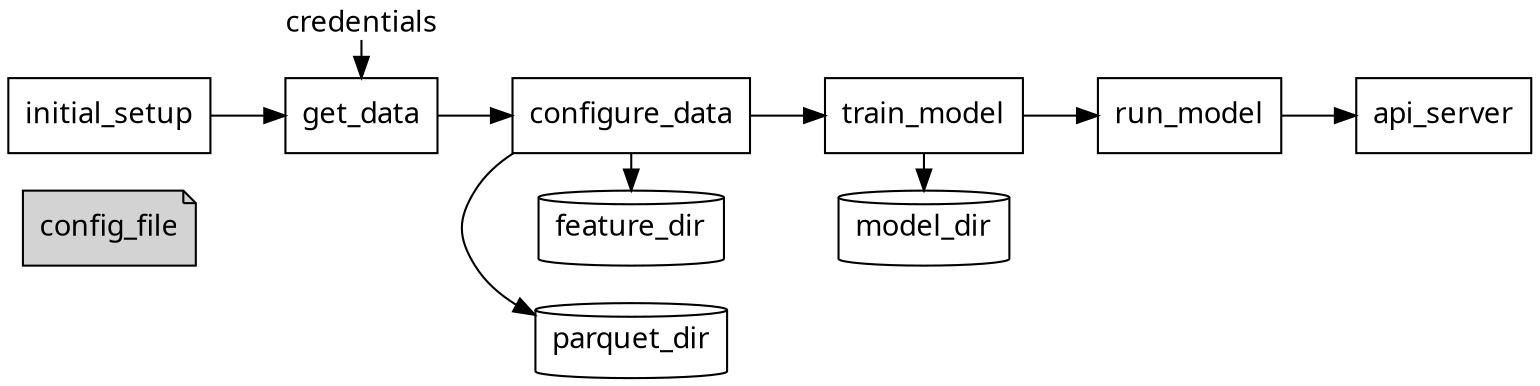 digraph G {
 fontname = "Handlee";
 node [shape=box, fontname = "Handlee"];
 edge [fontname = "Handlee"];
 rankdir="LR" ;
 config_file [shape=note, style=filled];
 initial_setup;
 get_data;
 configure_data;
 train_model;
 run_model;
 api_server;

 credentials [shape=plain]
 parquet_dir [shape=cylinder]
 feature_dir [shape=cylinder]
 model_dir [shape=cylinder]

 
 {
  rank=same;
  credentials -> get_data;
 }
 {
  rank=same;
  train_model -> model_dir;
 }

 { 
  rank=same;
  configure_data -> parquet_dir;
 }
 { 
  rank=same;
  configure_data -> feature_dir;
 }

 initial_setup -> get_data -> configure_data -> train_model -> run_model -> api_server
}

